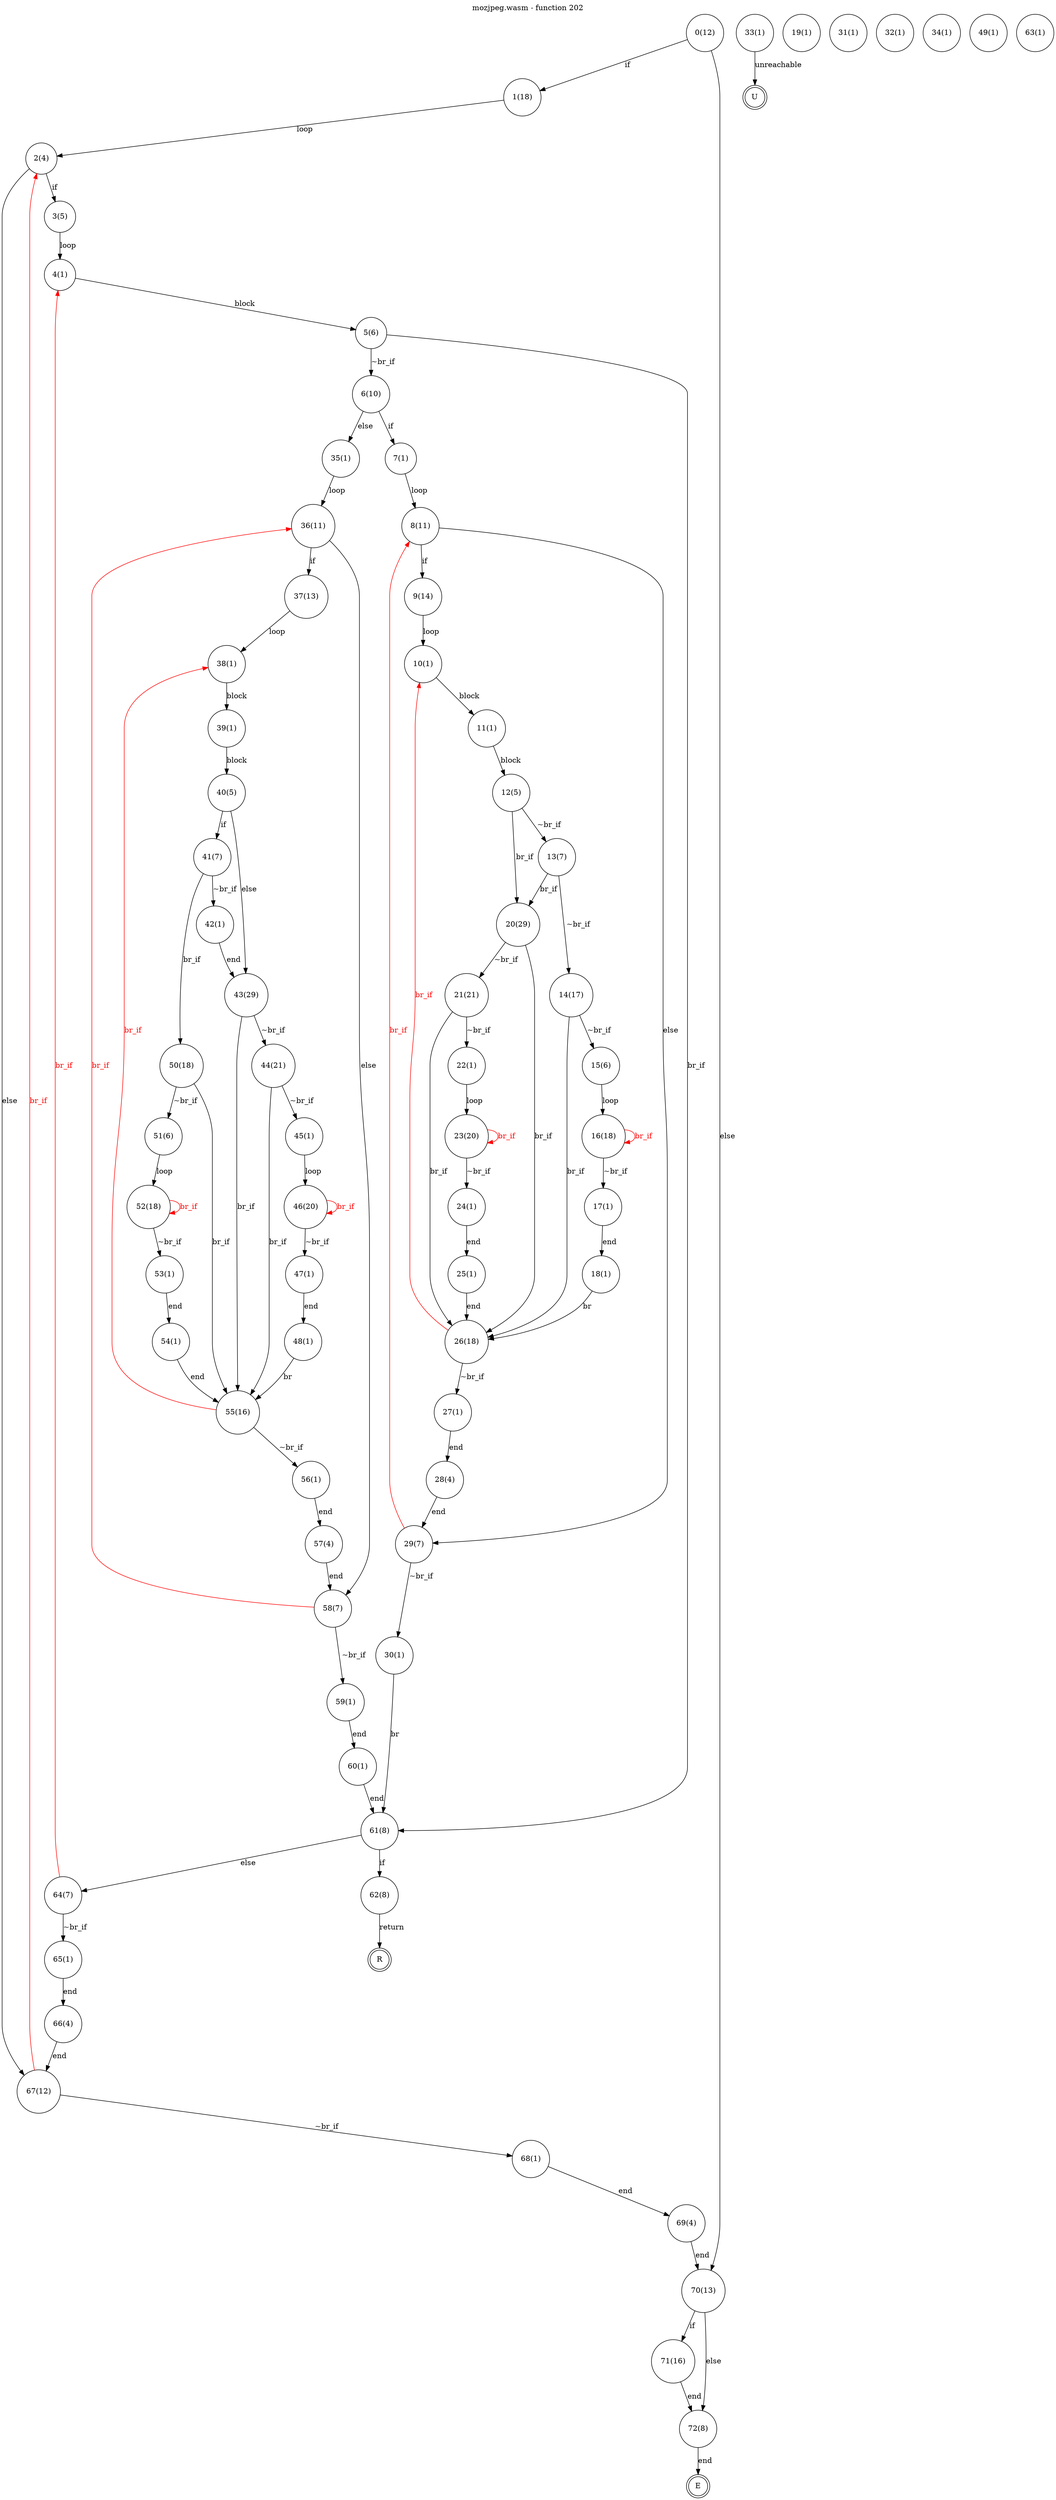 digraph finite_state_machine {
    label = "mozjpeg.wasm - function 202"
    labelloc =  t
    labelfontsize = 16
    labelfontcolor = black
    labelfontname = "Helvetica"
    node [shape = doublecircle]; E U R ;
node [shape=circle, fontcolor=black, style="", label="0(12)"]0
node [shape=circle, fontcolor=black, style="", label="1(18)"]1
node [shape=circle, fontcolor=black, style="", label="2(4)"]2
node [shape=circle, fontcolor=black, style="", label="3(5)"]3
node [shape=circle, fontcolor=black, style="", label="4(1)"]4
node [shape=circle, fontcolor=black, style="", label="5(6)"]5
node [shape=circle, fontcolor=black, style="", label="6(10)"]6
node [shape=circle, fontcolor=black, style="", label="7(1)"]7
node [shape=circle, fontcolor=black, style="", label="8(11)"]8
node [shape=circle, fontcolor=black, style="", label="9(14)"]9
node [shape=circle, fontcolor=black, style="", label="10(1)"]10
node [shape=circle, fontcolor=black, style="", label="11(1)"]11
node [shape=circle, fontcolor=black, style="", label="12(5)"]12
node [shape=circle, fontcolor=black, style="", label="13(7)"]13
node [shape=circle, fontcolor=black, style="", label="14(17)"]14
node [shape=circle, fontcolor=black, style="", label="15(6)"]15
node [shape=circle, fontcolor=black, style="", label="16(18)"]16
node [shape=circle, fontcolor=black, style="", label="17(1)"]17
node [shape=circle, fontcolor=black, style="", label="18(1)"]18
node [shape=circle, fontcolor=black, style="", label="19(1)"]19
node [shape=circle, fontcolor=black, style="", label="20(29)"]20
node [shape=circle, fontcolor=black, style="", label="21(21)"]21
node [shape=circle, fontcolor=black, style="", label="22(1)"]22
node [shape=circle, fontcolor=black, style="", label="23(20)"]23
node [shape=circle, fontcolor=black, style="", label="24(1)"]24
node [shape=circle, fontcolor=black, style="", label="25(1)"]25
node [shape=circle, fontcolor=black, style="", label="26(18)"]26
node [shape=circle, fontcolor=black, style="", label="27(1)"]27
node [shape=circle, fontcolor=black, style="", label="28(4)"]28
node [shape=circle, fontcolor=black, style="", label="29(7)"]29
node [shape=circle, fontcolor=black, style="", label="30(1)"]30
node [shape=circle, fontcolor=black, style="", label="31(1)"]31
node [shape=circle, fontcolor=black, style="", label="32(1)"]32
node [shape=circle, fontcolor=black, style="", label="33(1)"]33
node [shape=circle, fontcolor=black, style="", label="34(1)"]34
node [shape=circle, fontcolor=black, style="", label="35(1)"]35
node [shape=circle, fontcolor=black, style="", label="36(11)"]36
node [shape=circle, fontcolor=black, style="", label="37(13)"]37
node [shape=circle, fontcolor=black, style="", label="38(1)"]38
node [shape=circle, fontcolor=black, style="", label="39(1)"]39
node [shape=circle, fontcolor=black, style="", label="40(5)"]40
node [shape=circle, fontcolor=black, style="", label="41(7)"]41
node [shape=circle, fontcolor=black, style="", label="42(1)"]42
node [shape=circle, fontcolor=black, style="", label="43(29)"]43
node [shape=circle, fontcolor=black, style="", label="44(21)"]44
node [shape=circle, fontcolor=black, style="", label="45(1)"]45
node [shape=circle, fontcolor=black, style="", label="46(20)"]46
node [shape=circle, fontcolor=black, style="", label="47(1)"]47
node [shape=circle, fontcolor=black, style="", label="48(1)"]48
node [shape=circle, fontcolor=black, style="", label="49(1)"]49
node [shape=circle, fontcolor=black, style="", label="50(18)"]50
node [shape=circle, fontcolor=black, style="", label="51(6)"]51
node [shape=circle, fontcolor=black, style="", label="52(18)"]52
node [shape=circle, fontcolor=black, style="", label="53(1)"]53
node [shape=circle, fontcolor=black, style="", label="54(1)"]54
node [shape=circle, fontcolor=black, style="", label="55(16)"]55
node [shape=circle, fontcolor=black, style="", label="56(1)"]56
node [shape=circle, fontcolor=black, style="", label="57(4)"]57
node [shape=circle, fontcolor=black, style="", label="58(7)"]58
node [shape=circle, fontcolor=black, style="", label="59(1)"]59
node [shape=circle, fontcolor=black, style="", label="60(1)"]60
node [shape=circle, fontcolor=black, style="", label="61(8)"]61
node [shape=circle, fontcolor=black, style="", label="62(8)"]62
node [shape=circle, fontcolor=black, style="", label="63(1)"]63
node [shape=circle, fontcolor=black, style="", label="64(7)"]64
node [shape=circle, fontcolor=black, style="", label="65(1)"]65
node [shape=circle, fontcolor=black, style="", label="66(4)"]66
node [shape=circle, fontcolor=black, style="", label="67(12)"]67
node [shape=circle, fontcolor=black, style="", label="68(1)"]68
node [shape=circle, fontcolor=black, style="", label="69(4)"]69
node [shape=circle, fontcolor=black, style="", label="70(13)"]70
node [shape=circle, fontcolor=black, style="", label="71(16)"]71
node [shape=circle, fontcolor=black, style="", label="72(8)"]72
node [shape=circle, fontcolor=black, style="", label="E"]E
node [shape=circle, fontcolor=black, style="", label="R"]R
node [shape=circle, fontcolor=black, style="", label="U"]U
    0 -> 1[label="if"];
    0 -> 70[label="else"];
    1 -> 2[label="loop"];
    2 -> 3[label="if"];
    2 -> 67[label="else"];
    3 -> 4[label="loop"];
    4 -> 5[label="block"];
    5 -> 6[label="~br_if"];
    5 -> 61[label="br_if"];
    6 -> 7[label="if"];
    6 -> 35[label="else"];
    7 -> 8[label="loop"];
    8 -> 9[label="if"];
    8 -> 29[label="else"];
    9 -> 10[label="loop"];
    10 -> 11[label="block"];
    11 -> 12[label="block"];
    12 -> 13[label="~br_if"];
    12 -> 20[label="br_if"];
    13 -> 14[label="~br_if"];
    13 -> 20[label="br_if"];
    14 -> 15[label="~br_if"];
    14 -> 26[label="br_if"];
    15 -> 16[label="loop"];
    16 -> 17[label="~br_if"];
    16 -> 16[color="red" fontcolor="red" label="br_if"];
    17 -> 18[label="end"];
    18 -> 26[label="br"];
    20 -> 21[label="~br_if"];
    20 -> 26[label="br_if"];
    21 -> 22[label="~br_if"];
    21 -> 26[label="br_if"];
    22 -> 23[label="loop"];
    23 -> 24[label="~br_if"];
    23 -> 23[color="red" fontcolor="red" label="br_if"];
    24 -> 25[label="end"];
    25 -> 26[label="end"];
    26 -> 27[label="~br_if"];
    26 -> 10[color="red" fontcolor="red" label="br_if"];
    27 -> 28[label="end"];
    28 -> 29[label="end"];
    29 -> 30[label="~br_if"];
    29 -> 8[color="red" fontcolor="red" label="br_if"];
    30 -> 61[label="br"];
    33 -> U[label="unreachable"];
    35 -> 36[label="loop"];
    36 -> 37[label="if"];
    36 -> 58[label="else"];
    37 -> 38[label="loop"];
    38 -> 39[label="block"];
    39 -> 40[label="block"];
    40 -> 41[label="if"];
    40 -> 43[label="else"];
    41 -> 42[label="~br_if"];
    41 -> 50[label="br_if"];
    42 -> 43[label="end"];
    43 -> 44[label="~br_if"];
    43 -> 55[label="br_if"];
    44 -> 45[label="~br_if"];
    44 -> 55[label="br_if"];
    45 -> 46[label="loop"];
    46 -> 47[label="~br_if"];
    46 -> 46[color="red" fontcolor="red" label="br_if"];
    47 -> 48[label="end"];
    48 -> 55[label="br"];
    50 -> 51[label="~br_if"];
    50 -> 55[label="br_if"];
    51 -> 52[label="loop"];
    52 -> 53[label="~br_if"];
    52 -> 52[color="red" fontcolor="red" label="br_if"];
    53 -> 54[label="end"];
    54 -> 55[label="end"];
    55 -> 56[label="~br_if"];
    55 -> 38[color="red" fontcolor="red" label="br_if"];
    56 -> 57[label="end"];
    57 -> 58[label="end"];
    58 -> 59[label="~br_if"];
    58 -> 36[color="red" fontcolor="red" label="br_if"];
    59 -> 60[label="end"];
    60 -> 61[label="end"];
    61 -> 62[label="if"];
    61 -> 64[label="else"];
    62 -> R[label="return"];
    64 -> 65[label="~br_if"];
    64 -> 4[color="red" fontcolor="red" label="br_if"];
    65 -> 66[label="end"];
    66 -> 67[label="end"];
    67 -> 68[label="~br_if"];
    67 -> 2[color="red" fontcolor="red" label="br_if"];
    68 -> 69[label="end"];
    69 -> 70[label="end"];
    70 -> 71[label="if"];
    70 -> 72[label="else"];
    71 -> 72[label="end"];
    72 -> E[label="end"];
}
